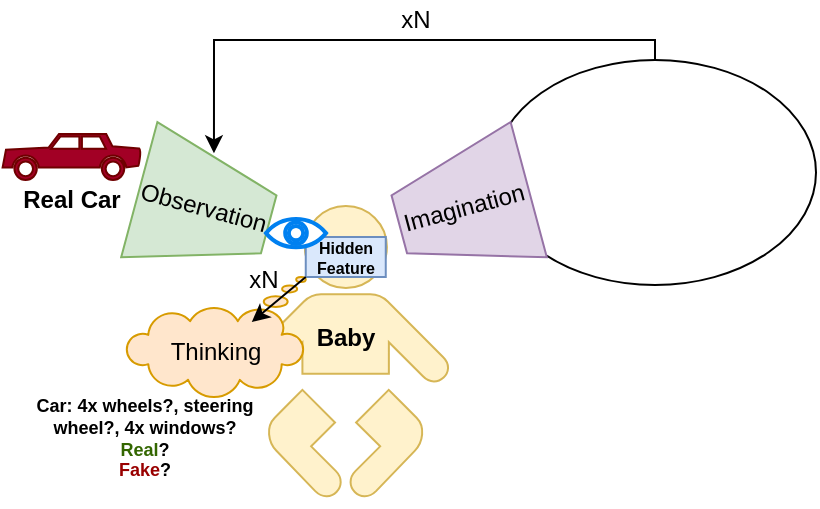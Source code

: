<mxfile version="24.0.5" type="device">
  <diagram name="Page-1" id="dcVIDvsRqp7xrA1DrfeE">
    <mxGraphModel dx="478" dy="297" grid="1" gridSize="10" guides="1" tooltips="1" connect="1" arrows="1" fold="1" page="1" pageScale="1" pageWidth="850" pageHeight="1100" math="0" shadow="0">
      <root>
        <mxCell id="0" />
        <mxCell id="1" parent="0" />
        <mxCell id="f9jERcykXNJ2n43ZpnAA-27" value="" style="ellipse;whiteSpace=wrap;html=1;" vertex="1" parent="1">
          <mxGeometry x="450" y="160" width="161" height="112.5" as="geometry" />
        </mxCell>
        <mxCell id="f9jERcykXNJ2n43ZpnAA-22" value="" style="shape=image;verticalLabelPosition=bottom;labelBackgroundColor=default;verticalAlign=top;aspect=fixed;imageAspect=0;image=https://i.pinimg.com/1200x/10/03/17/10031729d9c5eea137105395158aa7d1.jpg;flipV=0;flipH=1;clipPath=inset(9.33% 6.33% 77.33% 72.33%);" vertex="1" parent="1">
          <mxGeometry x="472.24" y="178.38" width="49.6" height="31" as="geometry" />
        </mxCell>
        <mxCell id="f9jERcykXNJ2n43ZpnAA-1" value="" style="shape=mxgraph.signs.people.baby_1;html=1;pointerEvents=1;fillColor=#fff2cc;strokeColor=#d6b656;verticalLabelPosition=bottom;verticalAlign=top;align=center;aspect=fixed;" vertex="1" parent="1">
          <mxGeometry x="320" y="233" width="111.76" height="150" as="geometry" />
        </mxCell>
        <mxCell id="f9jERcykXNJ2n43ZpnAA-2" value="" style="shape=mxgraph.signs.transportation.car_2;html=1;pointerEvents=1;fillColor=#a20025;strokeColor=#6F0000;verticalLabelPosition=bottom;verticalAlign=top;align=center;fontColor=#ffffff;aspect=fixed;" vertex="1" parent="1">
          <mxGeometry x="204.3" y="197" width="69.7" height="23" as="geometry" />
        </mxCell>
        <mxCell id="f9jERcykXNJ2n43ZpnAA-3" value="&lt;b&gt;Real Car&lt;/b&gt;" style="text;html=1;align=center;verticalAlign=middle;whiteSpace=wrap;rounded=0;" vertex="1" parent="1">
          <mxGeometry x="209.15" y="220" width="60" height="20" as="geometry" />
        </mxCell>
        <mxCell id="f9jERcykXNJ2n43ZpnAA-4" value="" style="shape=trapezoid;perimeter=trapezoidPerimeter;whiteSpace=wrap;html=1;fixedSize=1;rotation=105;size=20;fillColor=#d5e8d4;strokeColor=#82b366;" vertex="1" parent="1">
          <mxGeometry x="270" y="200" width="70" height="67" as="geometry" />
        </mxCell>
        <mxCell id="f9jERcykXNJ2n43ZpnAA-5" value="Observation" style="text;html=1;align=center;verticalAlign=middle;whiteSpace=wrap;rounded=0;rotation=15;" vertex="1" parent="1">
          <mxGeometry x="275" y="218.5" width="60" height="30" as="geometry" />
        </mxCell>
        <mxCell id="f9jERcykXNJ2n43ZpnAA-7" value="&lt;font style=&quot;font-size: 8px;&quot;&gt;Hidden&lt;/font&gt;&lt;div style=&quot;font-size: 8px;&quot;&gt;&lt;font style=&quot;font-size: 8px;&quot;&gt;Feature&lt;/font&gt;&lt;/div&gt;" style="rounded=0;whiteSpace=wrap;html=1;fontSize=8;fontStyle=1;fillColor=#dae8fc;strokeColor=#6c8ebf;" vertex="1" parent="1">
          <mxGeometry x="355.88" y="248.5" width="40" height="20" as="geometry" />
        </mxCell>
        <mxCell id="f9jERcykXNJ2n43ZpnAA-6" value="" style="html=1;verticalLabelPosition=bottom;align=center;labelBackgroundColor=#ffffff;verticalAlign=top;strokeWidth=2;strokeColor=#0080F0;shadow=0;dashed=0;shape=mxgraph.ios7.icons.eye;aspect=fixed;" vertex="1" parent="1">
          <mxGeometry x="336" y="239.5" width="30" height="14.1" as="geometry" />
        </mxCell>
        <mxCell id="f9jERcykXNJ2n43ZpnAA-9" value="" style="shape=trapezoid;perimeter=trapezoidPerimeter;whiteSpace=wrap;html=1;fixedSize=1;rotation=75;size=20;fillColor=#e1d5e7;strokeColor=#9673a6;flipV=1;flipH=0;" vertex="1" parent="1">
          <mxGeometry x="400" y="200" width="70" height="67" as="geometry" />
        </mxCell>
        <mxCell id="f9jERcykXNJ2n43ZpnAA-10" value="Imagination" style="text;html=1;align=center;verticalAlign=middle;whiteSpace=wrap;rounded=0;rotation=-15;" vertex="1" parent="1">
          <mxGeometry x="405" y="218.5" width="60" height="30" as="geometry" />
        </mxCell>
        <mxCell id="f9jERcykXNJ2n43ZpnAA-11" value="" style="whiteSpace=wrap;html=1;shape=mxgraph.basic.cloud_callout;rotation=-180;fillColor=#ffe6cc;strokeColor=#d79b00;" vertex="1" parent="1">
          <mxGeometry x="265.88" y="268.5" width="90" height="60" as="geometry" />
        </mxCell>
        <mxCell id="f9jERcykXNJ2n43ZpnAA-12" value="Thinking" style="text;html=1;align=center;verticalAlign=middle;whiteSpace=wrap;rounded=0;rotation=0;" vertex="1" parent="1">
          <mxGeometry x="280.88" y="291" width="60" height="30" as="geometry" />
        </mxCell>
        <mxCell id="f9jERcykXNJ2n43ZpnAA-13" value="Car: 4x wheels?, steering wheel?, 4x windows?&lt;div&gt;&lt;font color=&quot;#336600&quot;&gt;Real&lt;/font&gt;?&lt;/div&gt;&lt;div&gt;&lt;font color=&quot;#990000&quot;&gt;Fake&lt;/font&gt;?&lt;/div&gt;" style="text;html=1;align=center;verticalAlign=middle;whiteSpace=wrap;rounded=0;fontSize=9;fontStyle=1" vertex="1" parent="1">
          <mxGeometry x="216" y="328.5" width="119" height="40" as="geometry" />
        </mxCell>
        <mxCell id="f9jERcykXNJ2n43ZpnAA-14" value="" style="shape=image;html=1;verticalAlign=top;verticalLabelPosition=bottom;labelBackgroundColor=#ffffff;imageAspect=0;aspect=fixed;image=https://cdn1.iconfinder.com/data/icons/business-and-finance-20/200/vector_65_06-128.png;clipPath=inset(0% 14.84% 40.63% 14.84%);" vertex="1" parent="1">
          <mxGeometry x="379.89" y="232.4" width="32.69" height="27.6" as="geometry" />
        </mxCell>
        <mxCell id="f9jERcykXNJ2n43ZpnAA-23" value="" style="shape=image;verticalLabelPosition=bottom;labelBackgroundColor=default;verticalAlign=top;aspect=fixed;imageAspect=0;image=https://i.pinimg.com/1200x/10/03/17/10031729d9c5eea137105395158aa7d1.jpg;flipV=0;flipH=1;clipPath=inset(8% 29.67% 77.33% 47.67%);" vertex="1" parent="1">
          <mxGeometry x="523.6" y="168.28" width="44.38" height="28.72" as="geometry" />
        </mxCell>
        <mxCell id="f9jERcykXNJ2n43ZpnAA-24" value="" style="shape=image;verticalLabelPosition=bottom;labelBackgroundColor=default;verticalAlign=top;aspect=fixed;imageAspect=0;image=https://i.pinimg.com/1200x/10/03/17/10031729d9c5eea137105395158aa7d1.jpg;flipV=0;flipH=1;clipPath=inset(44% 74% 42.33% 4.33%);" vertex="1" parent="1">
          <mxGeometry x="540" y="193.73" width="46.84" height="29.548" as="geometry" />
        </mxCell>
        <mxCell id="f9jERcykXNJ2n43ZpnAA-25" value="" style="shape=image;verticalLabelPosition=bottom;labelBackgroundColor=default;verticalAlign=top;aspect=fixed;imageAspect=0;image=https://i.pinimg.com/1200x/10/03/17/10031729d9c5eea137105395158aa7d1.jpg;flipV=0;flipH=1;clipPath=inset(27.67% 52.33% 59.67% 26.67%);" vertex="1" parent="1">
          <mxGeometry x="521.84" y="224.7" width="47.91" height="28.9" as="geometry" />
        </mxCell>
        <mxCell id="f9jERcykXNJ2n43ZpnAA-26" value="" style="shape=image;verticalLabelPosition=bottom;labelBackgroundColor=default;verticalAlign=top;aspect=fixed;imageAspect=0;image=https://i.pinimg.com/1200x/10/03/17/10031729d9c5eea137105395158aa7d1.jpg;flipV=0;flipH=1;clipPath=inset(75% 51.33% 8% 25%);" vertex="1" parent="1">
          <mxGeometry x="480.42" y="215.12" width="41.42" height="29.75" as="geometry" />
        </mxCell>
        <mxCell id="f9jERcykXNJ2n43ZpnAA-29" style="edgeStyle=orthogonalEdgeStyle;rounded=0;orthogonalLoop=1;jettySize=auto;html=1;entryX=0.111;entryY=0.532;entryDx=0;entryDy=0;entryPerimeter=0;" edge="1" parent="1" source="f9jERcykXNJ2n43ZpnAA-27" target="f9jERcykXNJ2n43ZpnAA-4">
          <mxGeometry relative="1" as="geometry">
            <Array as="points">
              <mxPoint x="531" y="150" />
              <mxPoint x="310" y="150" />
            </Array>
          </mxGeometry>
        </mxCell>
        <mxCell id="f9jERcykXNJ2n43ZpnAA-30" value="&lt;b&gt;Baby&lt;/b&gt;" style="text;html=1;align=center;verticalAlign=middle;whiteSpace=wrap;rounded=0;" vertex="1" parent="1">
          <mxGeometry x="360.88" y="289" width="30" height="19" as="geometry" />
        </mxCell>
        <mxCell id="f9jERcykXNJ2n43ZpnAA-31" value="xN" style="text;html=1;align=center;verticalAlign=middle;whiteSpace=wrap;rounded=0;" vertex="1" parent="1">
          <mxGeometry x="395.88" y="130" width="30" height="20" as="geometry" />
        </mxCell>
        <mxCell id="f9jERcykXNJ2n43ZpnAA-32" value="xN" style="text;html=1;align=center;verticalAlign=middle;whiteSpace=wrap;rounded=0;" vertex="1" parent="1">
          <mxGeometry x="320" y="260" width="30" height="20" as="geometry" />
        </mxCell>
        <mxCell id="f9jERcykXNJ2n43ZpnAA-33" value="" style="endArrow=classic;html=1;rounded=0;exitX=0;exitY=1;exitDx=0;exitDy=0;" edge="1" parent="1" source="f9jERcykXNJ2n43ZpnAA-7" target="f9jERcykXNJ2n43ZpnAA-12">
          <mxGeometry width="50" height="50" relative="1" as="geometry">
            <mxPoint x="350" y="430" as="sourcePoint" />
            <mxPoint x="400" y="380" as="targetPoint" />
          </mxGeometry>
        </mxCell>
      </root>
    </mxGraphModel>
  </diagram>
</mxfile>
